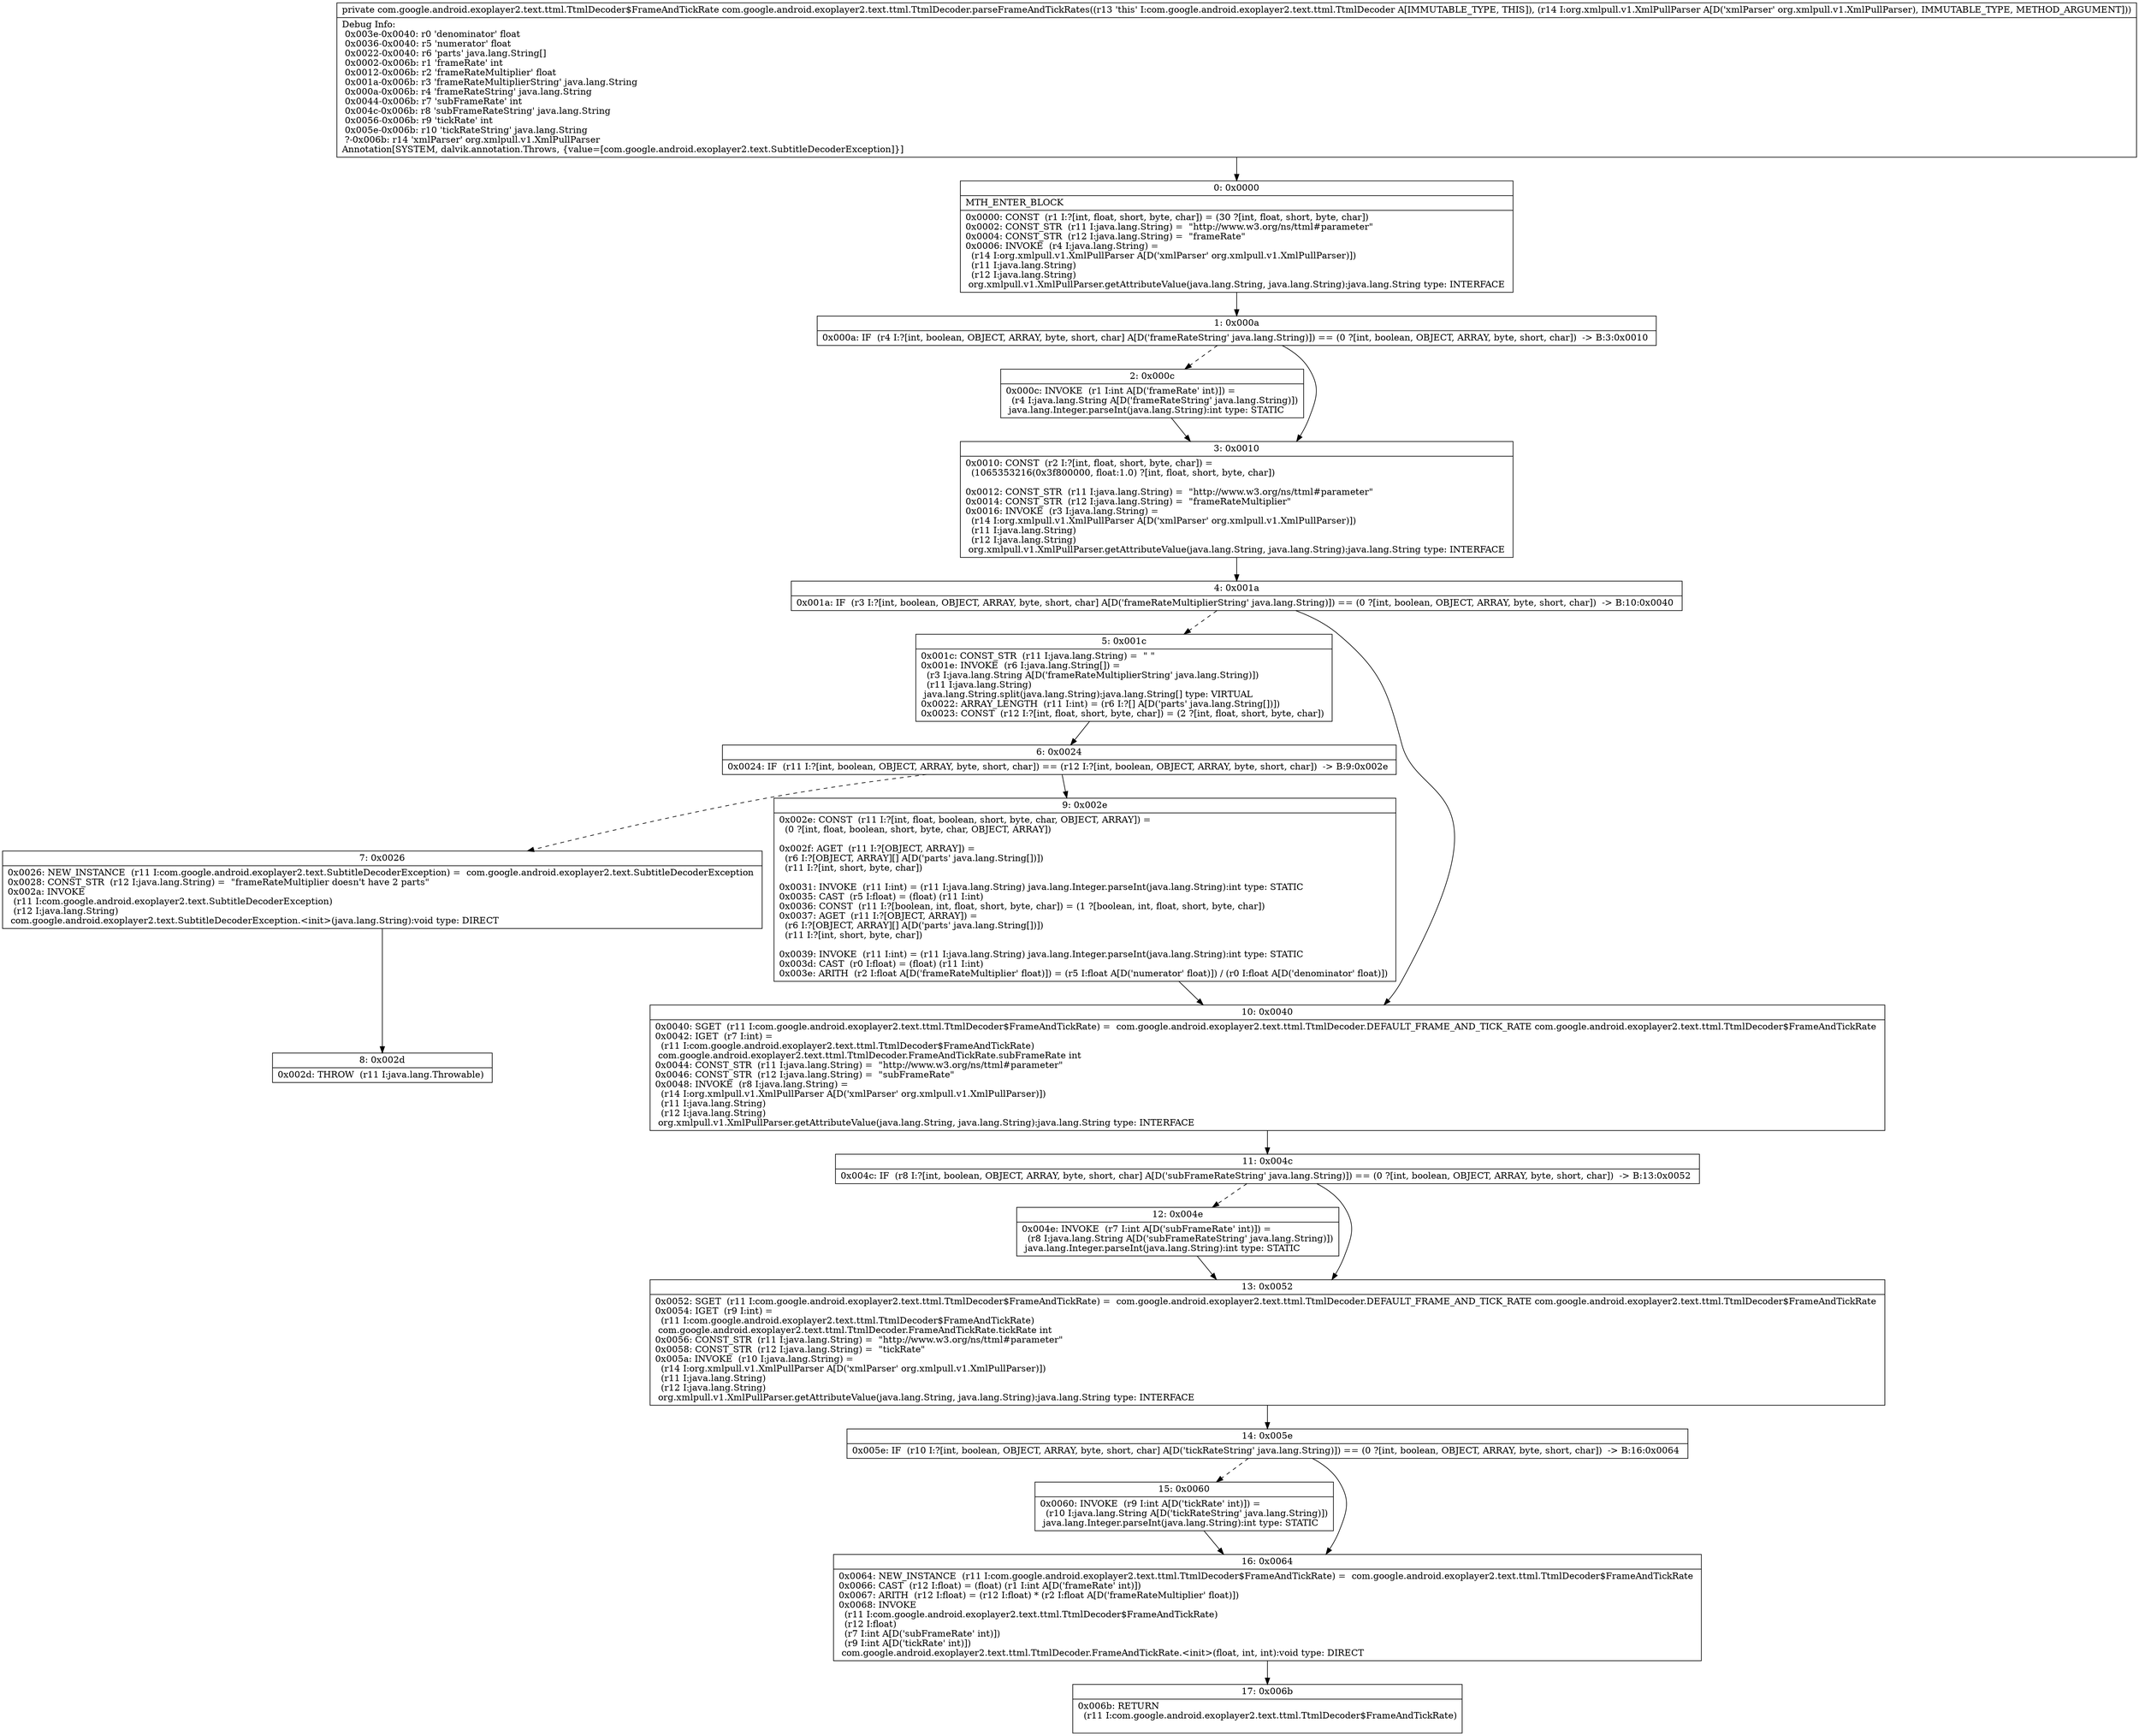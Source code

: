 digraph "CFG forcom.google.android.exoplayer2.text.ttml.TtmlDecoder.parseFrameAndTickRates(Lorg\/xmlpull\/v1\/XmlPullParser;)Lcom\/google\/android\/exoplayer2\/text\/ttml\/TtmlDecoder$FrameAndTickRate;" {
Node_0 [shape=record,label="{0\:\ 0x0000|MTH_ENTER_BLOCK\l|0x0000: CONST  (r1 I:?[int, float, short, byte, char]) = (30 ?[int, float, short, byte, char]) \l0x0002: CONST_STR  (r11 I:java.lang.String) =  \"http:\/\/www.w3.org\/ns\/ttml#parameter\" \l0x0004: CONST_STR  (r12 I:java.lang.String) =  \"frameRate\" \l0x0006: INVOKE  (r4 I:java.lang.String) = \l  (r14 I:org.xmlpull.v1.XmlPullParser A[D('xmlParser' org.xmlpull.v1.XmlPullParser)])\l  (r11 I:java.lang.String)\l  (r12 I:java.lang.String)\l org.xmlpull.v1.XmlPullParser.getAttributeValue(java.lang.String, java.lang.String):java.lang.String type: INTERFACE \l}"];
Node_1 [shape=record,label="{1\:\ 0x000a|0x000a: IF  (r4 I:?[int, boolean, OBJECT, ARRAY, byte, short, char] A[D('frameRateString' java.lang.String)]) == (0 ?[int, boolean, OBJECT, ARRAY, byte, short, char])  \-\> B:3:0x0010 \l}"];
Node_2 [shape=record,label="{2\:\ 0x000c|0x000c: INVOKE  (r1 I:int A[D('frameRate' int)]) = \l  (r4 I:java.lang.String A[D('frameRateString' java.lang.String)])\l java.lang.Integer.parseInt(java.lang.String):int type: STATIC \l}"];
Node_3 [shape=record,label="{3\:\ 0x0010|0x0010: CONST  (r2 I:?[int, float, short, byte, char]) = \l  (1065353216(0x3f800000, float:1.0) ?[int, float, short, byte, char])\l \l0x0012: CONST_STR  (r11 I:java.lang.String) =  \"http:\/\/www.w3.org\/ns\/ttml#parameter\" \l0x0014: CONST_STR  (r12 I:java.lang.String) =  \"frameRateMultiplier\" \l0x0016: INVOKE  (r3 I:java.lang.String) = \l  (r14 I:org.xmlpull.v1.XmlPullParser A[D('xmlParser' org.xmlpull.v1.XmlPullParser)])\l  (r11 I:java.lang.String)\l  (r12 I:java.lang.String)\l org.xmlpull.v1.XmlPullParser.getAttributeValue(java.lang.String, java.lang.String):java.lang.String type: INTERFACE \l}"];
Node_4 [shape=record,label="{4\:\ 0x001a|0x001a: IF  (r3 I:?[int, boolean, OBJECT, ARRAY, byte, short, char] A[D('frameRateMultiplierString' java.lang.String)]) == (0 ?[int, boolean, OBJECT, ARRAY, byte, short, char])  \-\> B:10:0x0040 \l}"];
Node_5 [shape=record,label="{5\:\ 0x001c|0x001c: CONST_STR  (r11 I:java.lang.String) =  \" \" \l0x001e: INVOKE  (r6 I:java.lang.String[]) = \l  (r3 I:java.lang.String A[D('frameRateMultiplierString' java.lang.String)])\l  (r11 I:java.lang.String)\l java.lang.String.split(java.lang.String):java.lang.String[] type: VIRTUAL \l0x0022: ARRAY_LENGTH  (r11 I:int) = (r6 I:?[] A[D('parts' java.lang.String[])]) \l0x0023: CONST  (r12 I:?[int, float, short, byte, char]) = (2 ?[int, float, short, byte, char]) \l}"];
Node_6 [shape=record,label="{6\:\ 0x0024|0x0024: IF  (r11 I:?[int, boolean, OBJECT, ARRAY, byte, short, char]) == (r12 I:?[int, boolean, OBJECT, ARRAY, byte, short, char])  \-\> B:9:0x002e \l}"];
Node_7 [shape=record,label="{7\:\ 0x0026|0x0026: NEW_INSTANCE  (r11 I:com.google.android.exoplayer2.text.SubtitleDecoderException) =  com.google.android.exoplayer2.text.SubtitleDecoderException \l0x0028: CONST_STR  (r12 I:java.lang.String) =  \"frameRateMultiplier doesn't have 2 parts\" \l0x002a: INVOKE  \l  (r11 I:com.google.android.exoplayer2.text.SubtitleDecoderException)\l  (r12 I:java.lang.String)\l com.google.android.exoplayer2.text.SubtitleDecoderException.\<init\>(java.lang.String):void type: DIRECT \l}"];
Node_8 [shape=record,label="{8\:\ 0x002d|0x002d: THROW  (r11 I:java.lang.Throwable) \l}"];
Node_9 [shape=record,label="{9\:\ 0x002e|0x002e: CONST  (r11 I:?[int, float, boolean, short, byte, char, OBJECT, ARRAY]) = \l  (0 ?[int, float, boolean, short, byte, char, OBJECT, ARRAY])\l \l0x002f: AGET  (r11 I:?[OBJECT, ARRAY]) = \l  (r6 I:?[OBJECT, ARRAY][] A[D('parts' java.lang.String[])])\l  (r11 I:?[int, short, byte, char])\l \l0x0031: INVOKE  (r11 I:int) = (r11 I:java.lang.String) java.lang.Integer.parseInt(java.lang.String):int type: STATIC \l0x0035: CAST  (r5 I:float) = (float) (r11 I:int) \l0x0036: CONST  (r11 I:?[boolean, int, float, short, byte, char]) = (1 ?[boolean, int, float, short, byte, char]) \l0x0037: AGET  (r11 I:?[OBJECT, ARRAY]) = \l  (r6 I:?[OBJECT, ARRAY][] A[D('parts' java.lang.String[])])\l  (r11 I:?[int, short, byte, char])\l \l0x0039: INVOKE  (r11 I:int) = (r11 I:java.lang.String) java.lang.Integer.parseInt(java.lang.String):int type: STATIC \l0x003d: CAST  (r0 I:float) = (float) (r11 I:int) \l0x003e: ARITH  (r2 I:float A[D('frameRateMultiplier' float)]) = (r5 I:float A[D('numerator' float)]) \/ (r0 I:float A[D('denominator' float)]) \l}"];
Node_10 [shape=record,label="{10\:\ 0x0040|0x0040: SGET  (r11 I:com.google.android.exoplayer2.text.ttml.TtmlDecoder$FrameAndTickRate) =  com.google.android.exoplayer2.text.ttml.TtmlDecoder.DEFAULT_FRAME_AND_TICK_RATE com.google.android.exoplayer2.text.ttml.TtmlDecoder$FrameAndTickRate \l0x0042: IGET  (r7 I:int) = \l  (r11 I:com.google.android.exoplayer2.text.ttml.TtmlDecoder$FrameAndTickRate)\l com.google.android.exoplayer2.text.ttml.TtmlDecoder.FrameAndTickRate.subFrameRate int \l0x0044: CONST_STR  (r11 I:java.lang.String) =  \"http:\/\/www.w3.org\/ns\/ttml#parameter\" \l0x0046: CONST_STR  (r12 I:java.lang.String) =  \"subFrameRate\" \l0x0048: INVOKE  (r8 I:java.lang.String) = \l  (r14 I:org.xmlpull.v1.XmlPullParser A[D('xmlParser' org.xmlpull.v1.XmlPullParser)])\l  (r11 I:java.lang.String)\l  (r12 I:java.lang.String)\l org.xmlpull.v1.XmlPullParser.getAttributeValue(java.lang.String, java.lang.String):java.lang.String type: INTERFACE \l}"];
Node_11 [shape=record,label="{11\:\ 0x004c|0x004c: IF  (r8 I:?[int, boolean, OBJECT, ARRAY, byte, short, char] A[D('subFrameRateString' java.lang.String)]) == (0 ?[int, boolean, OBJECT, ARRAY, byte, short, char])  \-\> B:13:0x0052 \l}"];
Node_12 [shape=record,label="{12\:\ 0x004e|0x004e: INVOKE  (r7 I:int A[D('subFrameRate' int)]) = \l  (r8 I:java.lang.String A[D('subFrameRateString' java.lang.String)])\l java.lang.Integer.parseInt(java.lang.String):int type: STATIC \l}"];
Node_13 [shape=record,label="{13\:\ 0x0052|0x0052: SGET  (r11 I:com.google.android.exoplayer2.text.ttml.TtmlDecoder$FrameAndTickRate) =  com.google.android.exoplayer2.text.ttml.TtmlDecoder.DEFAULT_FRAME_AND_TICK_RATE com.google.android.exoplayer2.text.ttml.TtmlDecoder$FrameAndTickRate \l0x0054: IGET  (r9 I:int) = \l  (r11 I:com.google.android.exoplayer2.text.ttml.TtmlDecoder$FrameAndTickRate)\l com.google.android.exoplayer2.text.ttml.TtmlDecoder.FrameAndTickRate.tickRate int \l0x0056: CONST_STR  (r11 I:java.lang.String) =  \"http:\/\/www.w3.org\/ns\/ttml#parameter\" \l0x0058: CONST_STR  (r12 I:java.lang.String) =  \"tickRate\" \l0x005a: INVOKE  (r10 I:java.lang.String) = \l  (r14 I:org.xmlpull.v1.XmlPullParser A[D('xmlParser' org.xmlpull.v1.XmlPullParser)])\l  (r11 I:java.lang.String)\l  (r12 I:java.lang.String)\l org.xmlpull.v1.XmlPullParser.getAttributeValue(java.lang.String, java.lang.String):java.lang.String type: INTERFACE \l}"];
Node_14 [shape=record,label="{14\:\ 0x005e|0x005e: IF  (r10 I:?[int, boolean, OBJECT, ARRAY, byte, short, char] A[D('tickRateString' java.lang.String)]) == (0 ?[int, boolean, OBJECT, ARRAY, byte, short, char])  \-\> B:16:0x0064 \l}"];
Node_15 [shape=record,label="{15\:\ 0x0060|0x0060: INVOKE  (r9 I:int A[D('tickRate' int)]) = \l  (r10 I:java.lang.String A[D('tickRateString' java.lang.String)])\l java.lang.Integer.parseInt(java.lang.String):int type: STATIC \l}"];
Node_16 [shape=record,label="{16\:\ 0x0064|0x0064: NEW_INSTANCE  (r11 I:com.google.android.exoplayer2.text.ttml.TtmlDecoder$FrameAndTickRate) =  com.google.android.exoplayer2.text.ttml.TtmlDecoder$FrameAndTickRate \l0x0066: CAST  (r12 I:float) = (float) (r1 I:int A[D('frameRate' int)]) \l0x0067: ARITH  (r12 I:float) = (r12 I:float) * (r2 I:float A[D('frameRateMultiplier' float)]) \l0x0068: INVOKE  \l  (r11 I:com.google.android.exoplayer2.text.ttml.TtmlDecoder$FrameAndTickRate)\l  (r12 I:float)\l  (r7 I:int A[D('subFrameRate' int)])\l  (r9 I:int A[D('tickRate' int)])\l com.google.android.exoplayer2.text.ttml.TtmlDecoder.FrameAndTickRate.\<init\>(float, int, int):void type: DIRECT \l}"];
Node_17 [shape=record,label="{17\:\ 0x006b|0x006b: RETURN  \l  (r11 I:com.google.android.exoplayer2.text.ttml.TtmlDecoder$FrameAndTickRate)\l \l}"];
MethodNode[shape=record,label="{private com.google.android.exoplayer2.text.ttml.TtmlDecoder$FrameAndTickRate com.google.android.exoplayer2.text.ttml.TtmlDecoder.parseFrameAndTickRates((r13 'this' I:com.google.android.exoplayer2.text.ttml.TtmlDecoder A[IMMUTABLE_TYPE, THIS]), (r14 I:org.xmlpull.v1.XmlPullParser A[D('xmlParser' org.xmlpull.v1.XmlPullParser), IMMUTABLE_TYPE, METHOD_ARGUMENT]))  | Debug Info:\l  0x003e\-0x0040: r0 'denominator' float\l  0x0036\-0x0040: r5 'numerator' float\l  0x0022\-0x0040: r6 'parts' java.lang.String[]\l  0x0002\-0x006b: r1 'frameRate' int\l  0x0012\-0x006b: r2 'frameRateMultiplier' float\l  0x001a\-0x006b: r3 'frameRateMultiplierString' java.lang.String\l  0x000a\-0x006b: r4 'frameRateString' java.lang.String\l  0x0044\-0x006b: r7 'subFrameRate' int\l  0x004c\-0x006b: r8 'subFrameRateString' java.lang.String\l  0x0056\-0x006b: r9 'tickRate' int\l  0x005e\-0x006b: r10 'tickRateString' java.lang.String\l  ?\-0x006b: r14 'xmlParser' org.xmlpull.v1.XmlPullParser\lAnnotation[SYSTEM, dalvik.annotation.Throws, \{value=[com.google.android.exoplayer2.text.SubtitleDecoderException]\}]\l}"];
MethodNode -> Node_0;
Node_0 -> Node_1;
Node_1 -> Node_2[style=dashed];
Node_1 -> Node_3;
Node_2 -> Node_3;
Node_3 -> Node_4;
Node_4 -> Node_5[style=dashed];
Node_4 -> Node_10;
Node_5 -> Node_6;
Node_6 -> Node_7[style=dashed];
Node_6 -> Node_9;
Node_7 -> Node_8;
Node_9 -> Node_10;
Node_10 -> Node_11;
Node_11 -> Node_12[style=dashed];
Node_11 -> Node_13;
Node_12 -> Node_13;
Node_13 -> Node_14;
Node_14 -> Node_15[style=dashed];
Node_14 -> Node_16;
Node_15 -> Node_16;
Node_16 -> Node_17;
}

